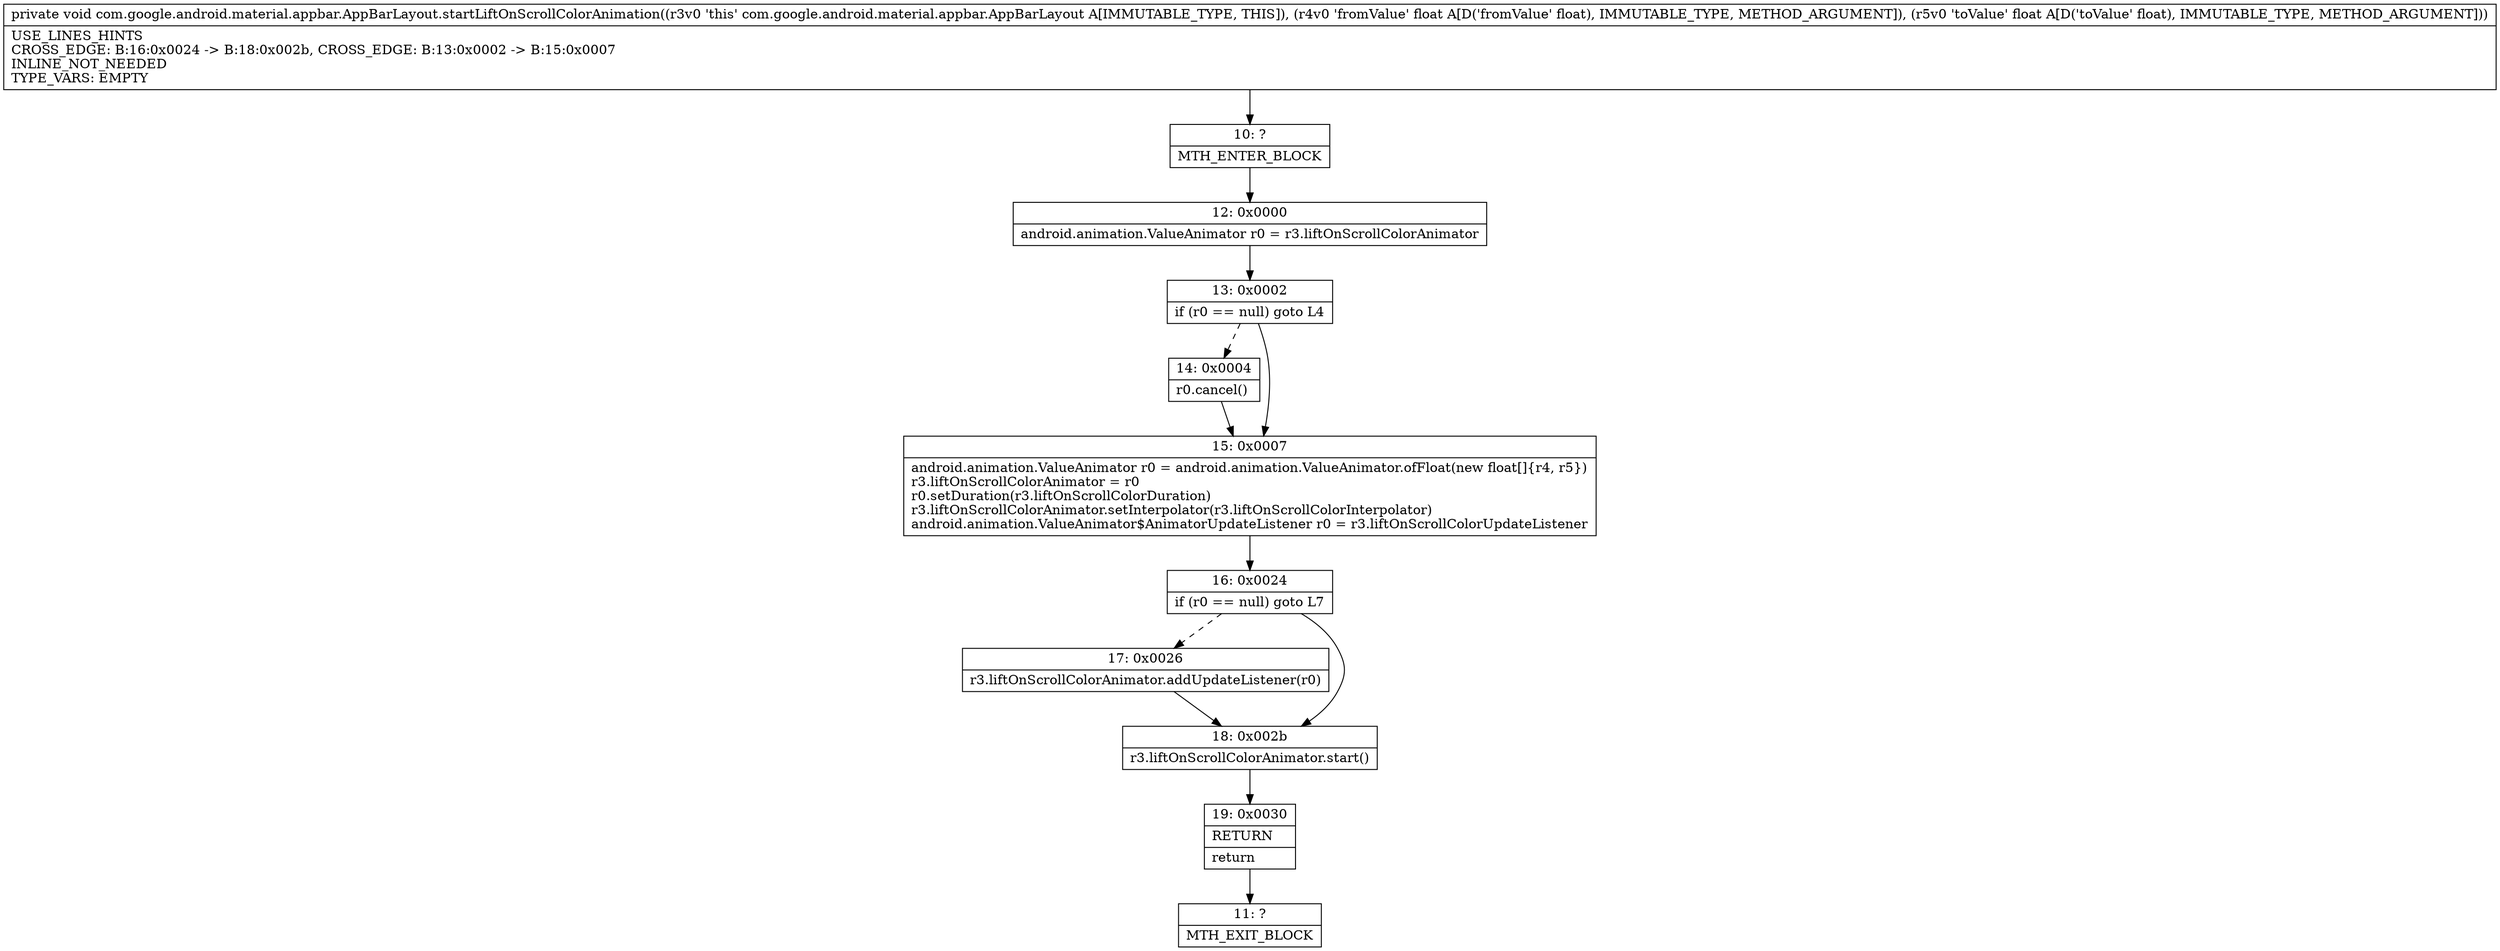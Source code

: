 digraph "CFG forcom.google.android.material.appbar.AppBarLayout.startLiftOnScrollColorAnimation(FF)V" {
Node_10 [shape=record,label="{10\:\ ?|MTH_ENTER_BLOCK\l}"];
Node_12 [shape=record,label="{12\:\ 0x0000|android.animation.ValueAnimator r0 = r3.liftOnScrollColorAnimator\l}"];
Node_13 [shape=record,label="{13\:\ 0x0002|if (r0 == null) goto L4\l}"];
Node_14 [shape=record,label="{14\:\ 0x0004|r0.cancel()\l}"];
Node_15 [shape=record,label="{15\:\ 0x0007|android.animation.ValueAnimator r0 = android.animation.ValueAnimator.ofFloat(new float[]\{r4, r5\})\lr3.liftOnScrollColorAnimator = r0\lr0.setDuration(r3.liftOnScrollColorDuration)\lr3.liftOnScrollColorAnimator.setInterpolator(r3.liftOnScrollColorInterpolator)\landroid.animation.ValueAnimator$AnimatorUpdateListener r0 = r3.liftOnScrollColorUpdateListener\l}"];
Node_16 [shape=record,label="{16\:\ 0x0024|if (r0 == null) goto L7\l}"];
Node_17 [shape=record,label="{17\:\ 0x0026|r3.liftOnScrollColorAnimator.addUpdateListener(r0)\l}"];
Node_18 [shape=record,label="{18\:\ 0x002b|r3.liftOnScrollColorAnimator.start()\l}"];
Node_19 [shape=record,label="{19\:\ 0x0030|RETURN\l|return\l}"];
Node_11 [shape=record,label="{11\:\ ?|MTH_EXIT_BLOCK\l}"];
MethodNode[shape=record,label="{private void com.google.android.material.appbar.AppBarLayout.startLiftOnScrollColorAnimation((r3v0 'this' com.google.android.material.appbar.AppBarLayout A[IMMUTABLE_TYPE, THIS]), (r4v0 'fromValue' float A[D('fromValue' float), IMMUTABLE_TYPE, METHOD_ARGUMENT]), (r5v0 'toValue' float A[D('toValue' float), IMMUTABLE_TYPE, METHOD_ARGUMENT]))  | USE_LINES_HINTS\lCROSS_EDGE: B:16:0x0024 \-\> B:18:0x002b, CROSS_EDGE: B:13:0x0002 \-\> B:15:0x0007\lINLINE_NOT_NEEDED\lTYPE_VARS: EMPTY\l}"];
MethodNode -> Node_10;Node_10 -> Node_12;
Node_12 -> Node_13;
Node_13 -> Node_14[style=dashed];
Node_13 -> Node_15;
Node_14 -> Node_15;
Node_15 -> Node_16;
Node_16 -> Node_17[style=dashed];
Node_16 -> Node_18;
Node_17 -> Node_18;
Node_18 -> Node_19;
Node_19 -> Node_11;
}

